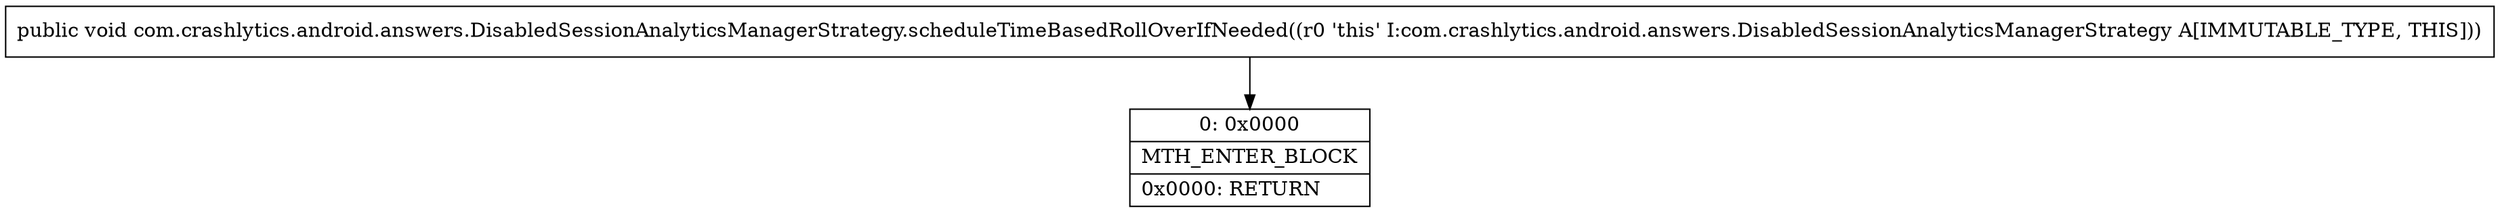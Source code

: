 digraph "CFG forcom.crashlytics.android.answers.DisabledSessionAnalyticsManagerStrategy.scheduleTimeBasedRollOverIfNeeded()V" {
Node_0 [shape=record,label="{0\:\ 0x0000|MTH_ENTER_BLOCK\l|0x0000: RETURN   \l}"];
MethodNode[shape=record,label="{public void com.crashlytics.android.answers.DisabledSessionAnalyticsManagerStrategy.scheduleTimeBasedRollOverIfNeeded((r0 'this' I:com.crashlytics.android.answers.DisabledSessionAnalyticsManagerStrategy A[IMMUTABLE_TYPE, THIS])) }"];
MethodNode -> Node_0;
}

